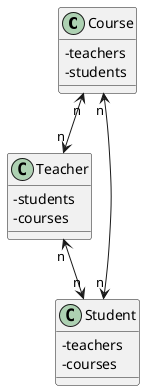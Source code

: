 @startuml
skinparam classAttributeIconSize 0

class Course{
    -teachers
    -students
}

class Teacher{
    -students
    -courses
}

class Student{
    -teachers
    -courses
}

Teacher "n" <--> "n" Student
Course "n" <--> "n" Teacher
Student "n" <--> "n" Course
@enduml